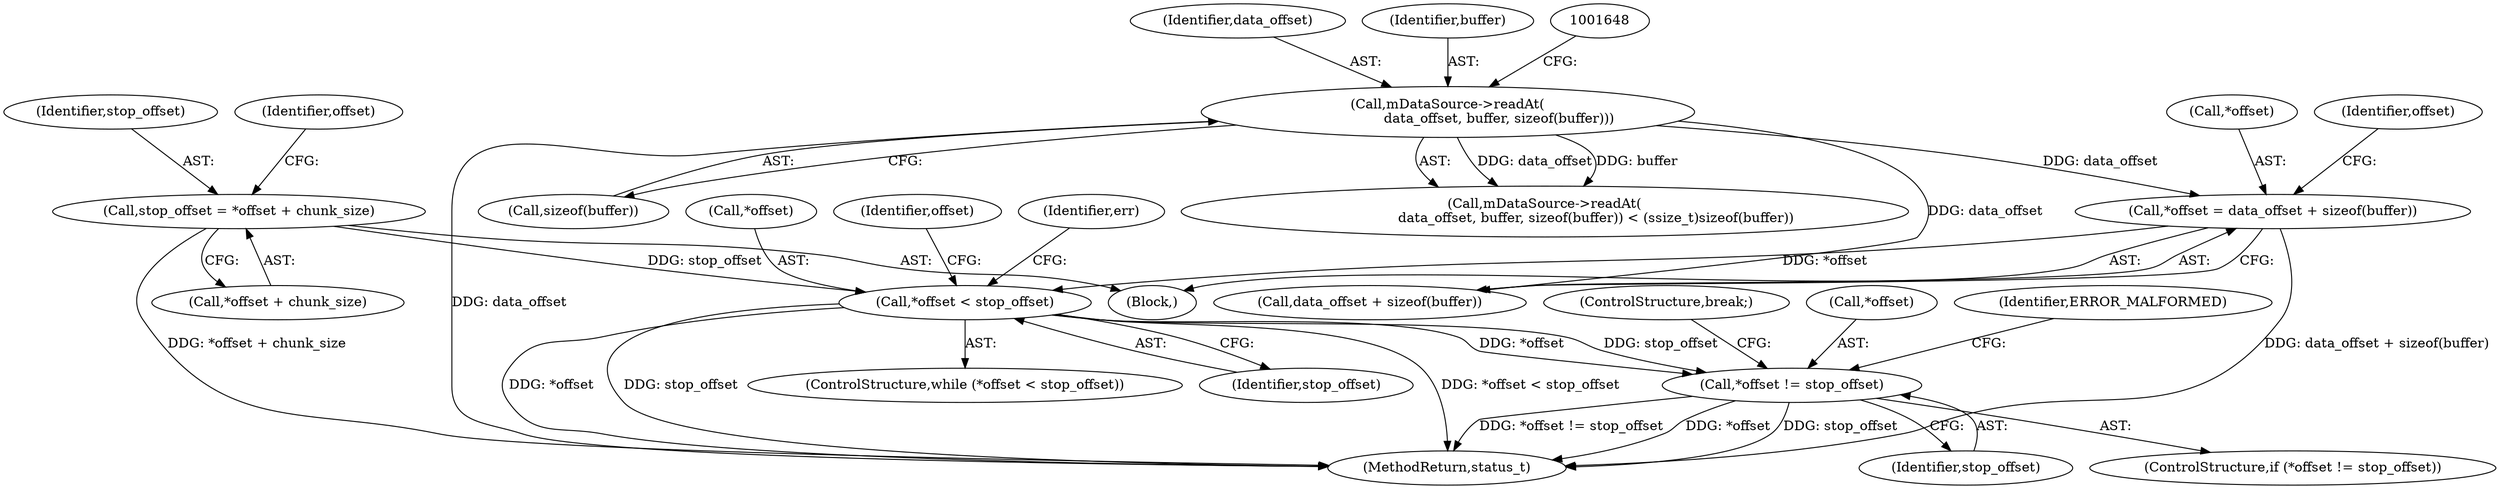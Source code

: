 digraph "0_Android_6fe85f7e15203e48df2cc3e8e1c4bc6ad49dc968@pointer" {
"1001751" [label="(Call,*offset != stop_offset)"];
"1001730" [label="(Call,*offset < stop_offset)"];
"1001722" [label="(Call,*offset = data_offset + sizeof(buffer))"];
"1001642" [label="(Call,mDataSource->readAt(\n                        data_offset, buffer, sizeof(buffer)))"];
"1001716" [label="(Call,stop_offset = *offset + chunk_size)"];
"1001754" [label="(Identifier,stop_offset)"];
"1001753" [label="(Identifier,offset)"];
"1001732" [label="(Identifier,offset)"];
"1002931" [label="(MethodReturn,status_t)"];
"1001733" [label="(Identifier,stop_offset)"];
"1001757" [label="(Identifier,ERROR_MALFORMED)"];
"1001717" [label="(Identifier,stop_offset)"];
"1001645" [label="(Call,sizeof(buffer))"];
"1001723" [label="(Call,*offset)"];
"1001718" [label="(Call,*offset + chunk_size)"];
"1001731" [label="(Call,*offset)"];
"1001643" [label="(Identifier,data_offset)"];
"1001751" [label="(Call,*offset != stop_offset)"];
"1001758" [label="(ControlStructure,break;)"];
"1001722" [label="(Call,*offset = data_offset + sizeof(buffer))"];
"1001729" [label="(ControlStructure,while (*offset < stop_offset))"];
"1001752" [label="(Call,*offset)"];
"1001737" [label="(Identifier,err)"];
"1001725" [label="(Call,data_offset + sizeof(buffer))"];
"1001730" [label="(Call,*offset < stop_offset)"];
"1001750" [label="(ControlStructure,if (*offset != stop_offset))"];
"1001641" [label="(Call,mDataSource->readAt(\n                        data_offset, buffer, sizeof(buffer)) < (ssize_t)sizeof(buffer))"];
"1001716" [label="(Call,stop_offset = *offset + chunk_size)"];
"1001644" [label="(Identifier,buffer)"];
"1001724" [label="(Identifier,offset)"];
"1001642" [label="(Call,mDataSource->readAt(\n                        data_offset, buffer, sizeof(buffer)))"];
"1001625" [label="(Block,)"];
"1001751" -> "1001750"  [label="AST: "];
"1001751" -> "1001754"  [label="CFG: "];
"1001752" -> "1001751"  [label="AST: "];
"1001754" -> "1001751"  [label="AST: "];
"1001757" -> "1001751"  [label="CFG: "];
"1001758" -> "1001751"  [label="CFG: "];
"1001751" -> "1002931"  [label="DDG: *offset != stop_offset"];
"1001751" -> "1002931"  [label="DDG: *offset"];
"1001751" -> "1002931"  [label="DDG: stop_offset"];
"1001730" -> "1001751"  [label="DDG: *offset"];
"1001730" -> "1001751"  [label="DDG: stop_offset"];
"1001730" -> "1001729"  [label="AST: "];
"1001730" -> "1001733"  [label="CFG: "];
"1001731" -> "1001730"  [label="AST: "];
"1001733" -> "1001730"  [label="AST: "];
"1001737" -> "1001730"  [label="CFG: "];
"1001753" -> "1001730"  [label="CFG: "];
"1001730" -> "1002931"  [label="DDG: *offset < stop_offset"];
"1001730" -> "1002931"  [label="DDG: *offset"];
"1001730" -> "1002931"  [label="DDG: stop_offset"];
"1001722" -> "1001730"  [label="DDG: *offset"];
"1001716" -> "1001730"  [label="DDG: stop_offset"];
"1001722" -> "1001625"  [label="AST: "];
"1001722" -> "1001725"  [label="CFG: "];
"1001723" -> "1001722"  [label="AST: "];
"1001725" -> "1001722"  [label="AST: "];
"1001732" -> "1001722"  [label="CFG: "];
"1001722" -> "1002931"  [label="DDG: data_offset + sizeof(buffer)"];
"1001642" -> "1001722"  [label="DDG: data_offset"];
"1001642" -> "1001641"  [label="AST: "];
"1001642" -> "1001645"  [label="CFG: "];
"1001643" -> "1001642"  [label="AST: "];
"1001644" -> "1001642"  [label="AST: "];
"1001645" -> "1001642"  [label="AST: "];
"1001648" -> "1001642"  [label="CFG: "];
"1001642" -> "1002931"  [label="DDG: data_offset"];
"1001642" -> "1001641"  [label="DDG: data_offset"];
"1001642" -> "1001641"  [label="DDG: buffer"];
"1001642" -> "1001725"  [label="DDG: data_offset"];
"1001716" -> "1001625"  [label="AST: "];
"1001716" -> "1001718"  [label="CFG: "];
"1001717" -> "1001716"  [label="AST: "];
"1001718" -> "1001716"  [label="AST: "];
"1001724" -> "1001716"  [label="CFG: "];
"1001716" -> "1002931"  [label="DDG: *offset + chunk_size"];
}
